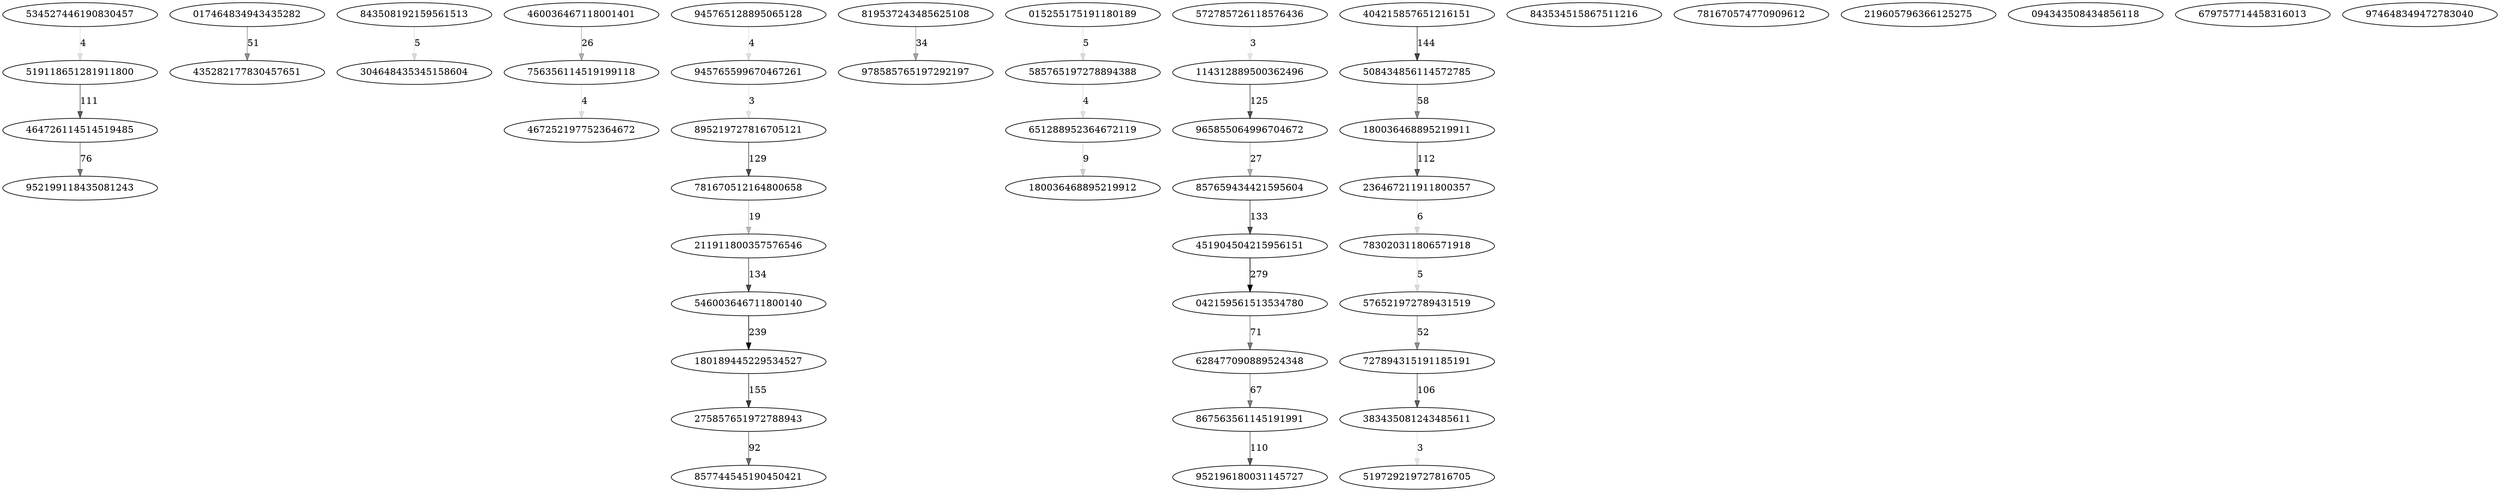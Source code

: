 digraph {
	519118651281911800
	464726114514519485
	952199118435081243
	534527446190830457
	017464834943435282
	435282177830457651
	843508192159561513
	304648435345158604
	460036467118001401
	756356114519199118
	467252197752364672
	895219727816705121
	781670512164800658
	211911800357576546
	546003646711800140
	945765599670467261
	180189445229534527
	275857651972788943
	857744545190450421
	945765128895065128
	819537243485625108
	978585765197292197
	651288952364672119
	180036468895219912
	585765197278894388
	015255175191180189
	114312889500362496
	965855064996704672
	572785726118576436
	042159561513534780
	628477090889524348
	451904504215956151
	867563561145191991
	952196180031145727
	857659434421595604
	404215857651216151
	508434856114572785
	180036468895219911
	236467211911800357
	783020311806571918
	576521972789431519
	727894315191185191
	383435081243485611
	519729219727816705
	843534515867511216
	781670574770909612
	219605796366125275
	094343508434856118
	679757714458316013
	974648349472783040
	519118651281911800 -> 464726114514519485 [label=111 color="#000000a0"]
	464726114514519485 -> 952199118435081243 [label=76 color="#00000085"]
	534527446190830457 -> 519118651281911800 [label=4 color="#0000001e"]
	017464834943435282 -> 435282177830457651 [label=51 color="#0000006d"]
	843508192159561513 -> 304648435345158604 [label=5 color="#00000022"]
	460036467118001401 -> 756356114519199118 [label=26 color="#0000004d"]
	756356114519199118 -> 467252197752364672 [label=4 color="#0000001e"]
	895219727816705121 -> 781670512164800658 [label=129 color="#000000ad"]
	781670512164800658 -> 211911800357576546 [label=19 color="#00000042"]
	211911800357576546 -> 546003646711800140 [label=134 color="#000000b0"]
	546003646711800140 -> 180189445229534527 [label=239 color="#000000ec"]
	945765599670467261 -> 895219727816705121 [label=3 color="#0000001a"]
	180189445229534527 -> 275857651972788943 [label=155 color="#000000be"]
	275857651972788943 -> 857744545190450421 [label=92 color="#00000092"]
	945765128895065128 -> 945765599670467261 [label=4 color="#0000001e"]
	819537243485625108 -> 978585765197292197 [label=34 color="#00000059"]
	651288952364672119 -> 180036468895219912 [label=9 color="#0000002d"]
	585765197278894388 -> 651288952364672119 [label=4 color="#0000001e"]
	015255175191180189 -> 585765197278894388 [label=5 color="#00000022"]
	114312889500362496 -> 965855064996704672 [label=125 color="#000000aa"]
	965855064996704672 -> 857659434421595604 [label=27 color="#0000004f"]
	572785726118576436 -> 114312889500362496 [label=3 color="#0000001a"]
	042159561513534780 -> 628477090889524348 [label=71 color="#00000080"]
	628477090889524348 -> 867563561145191991 [label=67 color="#0000007c"]
	451904504215956151 -> 042159561513534780 [label=279 color="#000000ff"]
	867563561145191991 -> 952196180031145727 [label=110 color="#000000a0"]
	857659434421595604 -> 451904504215956151 [label=133 color="#000000b0"]
	404215857651216151 -> 508434856114572785 [label=144 color="#000000b7"]
	508434856114572785 -> 180036468895219911 [label=58 color="#00000074"]
	180036468895219911 -> 236467211911800357 [label=112 color="#000000a1"]
	236467211911800357 -> 783020311806571918 [label=6 color="#00000025"]
	783020311806571918 -> 576521972789431519 [label=5 color="#00000022"]
	576521972789431519 -> 727894315191185191 [label=52 color="#0000006e"]
	727894315191185191 -> 383435081243485611 [label=106 color="#0000009d"]
	383435081243485611 -> 519729219727816705 [label=3 color="#0000001a"]
}
